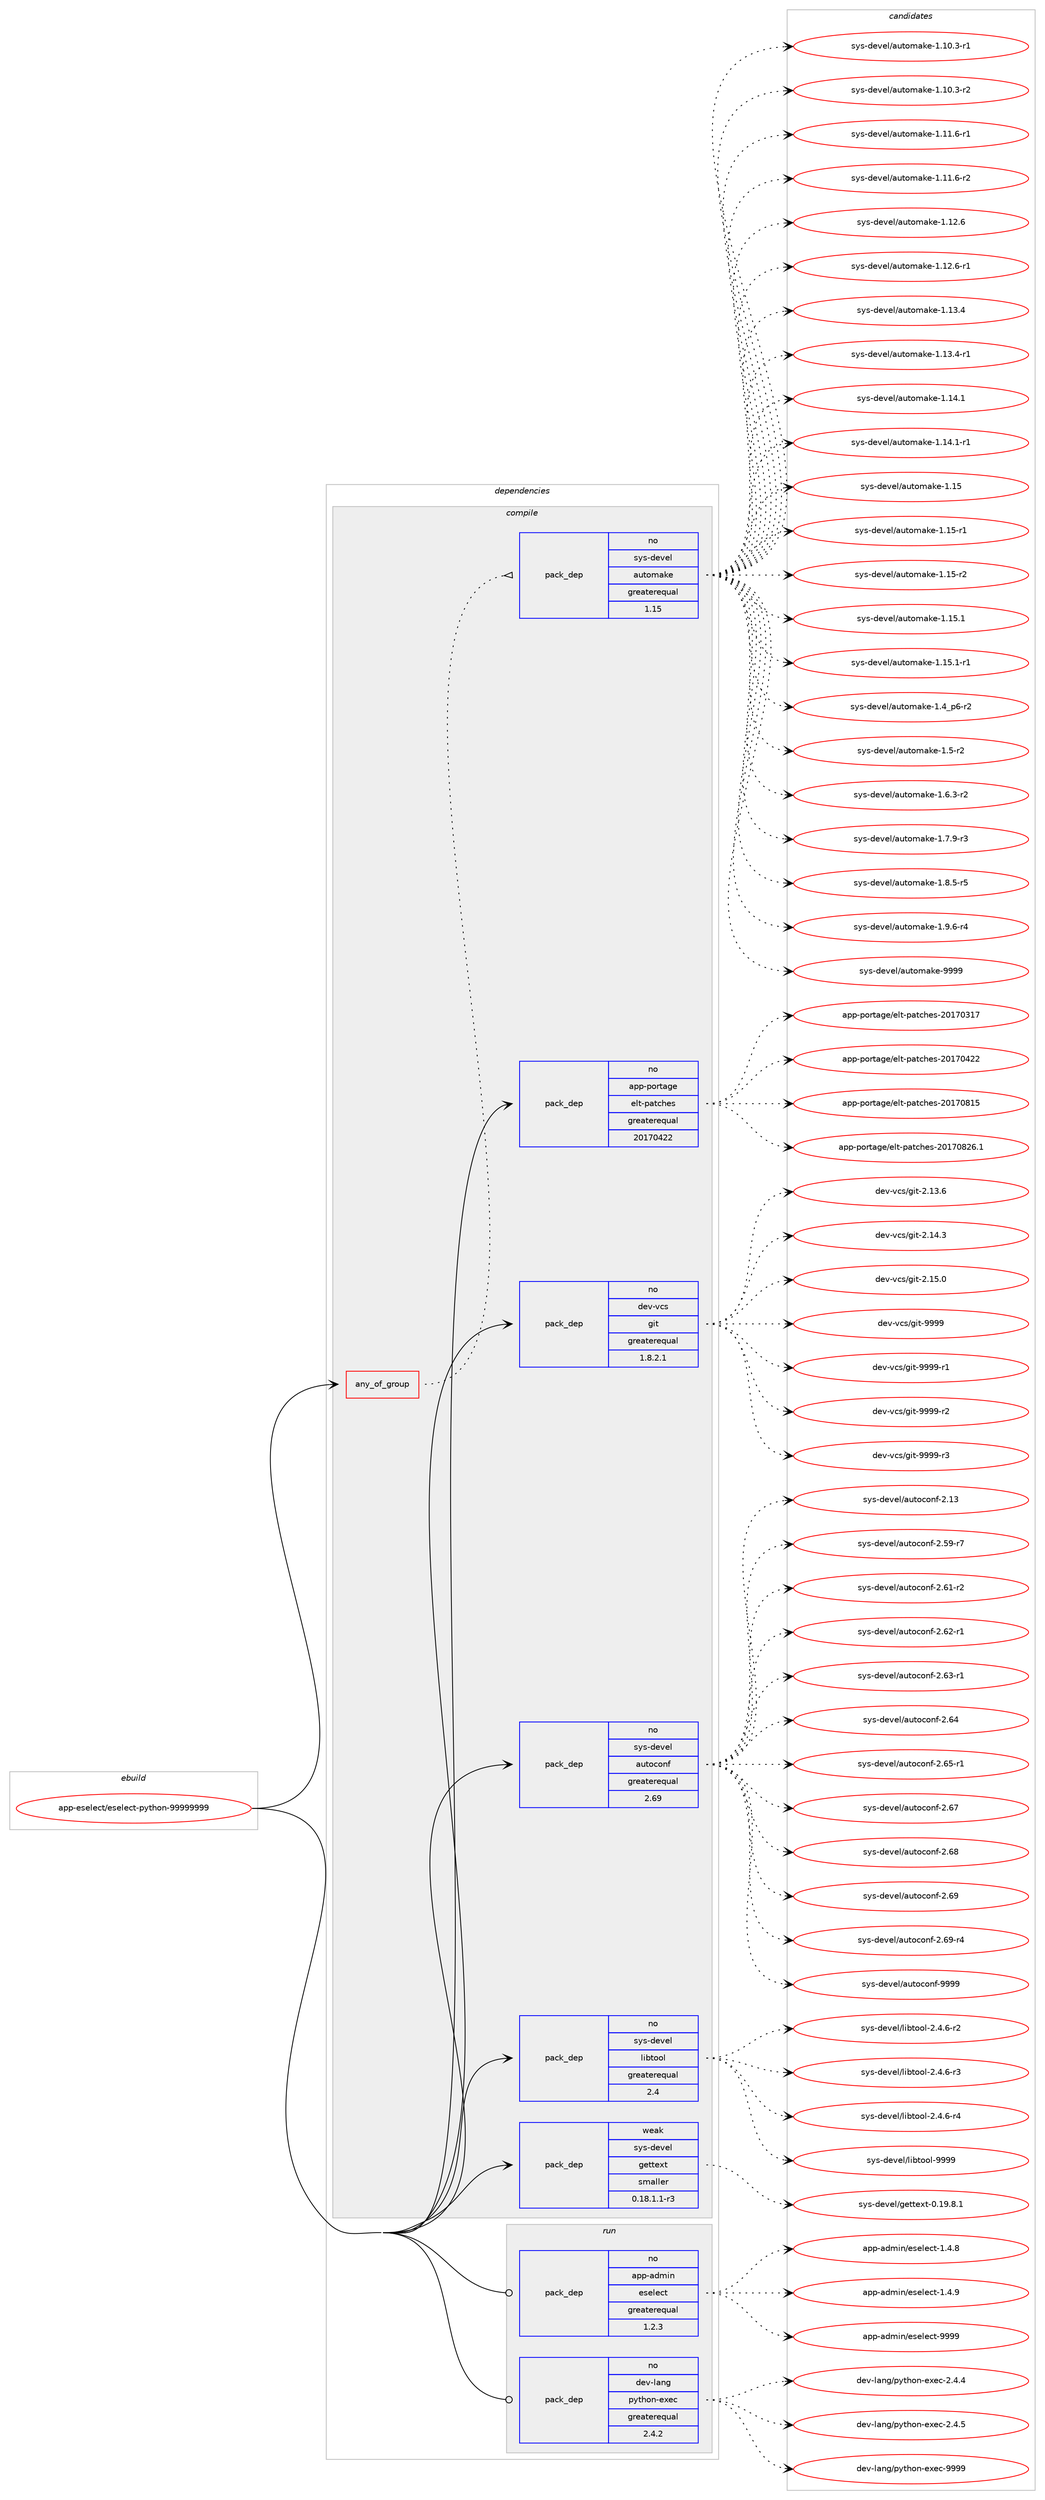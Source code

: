 digraph prolog {

# *************
# Graph options
# *************

newrank=true;
concentrate=true;
compound=true;
graph [rankdir=LR,fontname=Helvetica,fontsize=10,ranksep=1.5];#, ranksep=2.5, nodesep=0.2];
edge  [arrowhead=vee];
node  [fontname=Helvetica,fontsize=10];

# **********
# The ebuild
# **********

subgraph cluster_leftcol {
color=gray;
rank=same;
label=<<i>ebuild</i>>;
id [label="app-eselect/eselect-python-99999999", color=red, width=4, href="../app-eselect/eselect-python-99999999.svg"];
}

# ****************
# The dependencies
# ****************

subgraph cluster_midcol {
color=gray;
label=<<i>dependencies</i>>;
subgraph cluster_compile {
fillcolor="#eeeeee";
style=filled;
label=<<i>compile</i>>;
subgraph any605 {
dependency40548 [label=<<TABLE BORDER="0" CELLBORDER="1" CELLSPACING="0" CELLPADDING="4"><TR><TD CELLPADDING="10">any_of_group</TD></TR></TABLE>>, shape=none, color=red];subgraph pack28499 {
dependency40549 [label=<<TABLE BORDER="0" CELLBORDER="1" CELLSPACING="0" CELLPADDING="4" WIDTH="220"><TR><TD ROWSPAN="6" CELLPADDING="30">pack_dep</TD></TR><TR><TD WIDTH="110">no</TD></TR><TR><TD>sys-devel</TD></TR><TR><TD>automake</TD></TR><TR><TD>greaterequal</TD></TR><TR><TD>1.15</TD></TR></TABLE>>, shape=none, color=blue];
}
dependency40548:e -> dependency40549:w [weight=20,style="dotted",arrowhead="oinv"];
}
id:e -> dependency40548:w [weight=20,style="solid",arrowhead="vee"];
subgraph pack28500 {
dependency40550 [label=<<TABLE BORDER="0" CELLBORDER="1" CELLSPACING="0" CELLPADDING="4" WIDTH="220"><TR><TD ROWSPAN="6" CELLPADDING="30">pack_dep</TD></TR><TR><TD WIDTH="110">no</TD></TR><TR><TD>app-portage</TD></TR><TR><TD>elt-patches</TD></TR><TR><TD>greaterequal</TD></TR><TR><TD>20170422</TD></TR></TABLE>>, shape=none, color=blue];
}
id:e -> dependency40550:w [weight=20,style="solid",arrowhead="vee"];
subgraph pack28501 {
dependency40551 [label=<<TABLE BORDER="0" CELLBORDER="1" CELLSPACING="0" CELLPADDING="4" WIDTH="220"><TR><TD ROWSPAN="6" CELLPADDING="30">pack_dep</TD></TR><TR><TD WIDTH="110">no</TD></TR><TR><TD>dev-vcs</TD></TR><TR><TD>git</TD></TR><TR><TD>greaterequal</TD></TR><TR><TD>1.8.2.1</TD></TR></TABLE>>, shape=none, color=blue];
}
id:e -> dependency40551:w [weight=20,style="solid",arrowhead="vee"];
subgraph pack28502 {
dependency40552 [label=<<TABLE BORDER="0" CELLBORDER="1" CELLSPACING="0" CELLPADDING="4" WIDTH="220"><TR><TD ROWSPAN="6" CELLPADDING="30">pack_dep</TD></TR><TR><TD WIDTH="110">no</TD></TR><TR><TD>sys-devel</TD></TR><TR><TD>autoconf</TD></TR><TR><TD>greaterequal</TD></TR><TR><TD>2.69</TD></TR></TABLE>>, shape=none, color=blue];
}
id:e -> dependency40552:w [weight=20,style="solid",arrowhead="vee"];
subgraph pack28503 {
dependency40553 [label=<<TABLE BORDER="0" CELLBORDER="1" CELLSPACING="0" CELLPADDING="4" WIDTH="220"><TR><TD ROWSPAN="6" CELLPADDING="30">pack_dep</TD></TR><TR><TD WIDTH="110">no</TD></TR><TR><TD>sys-devel</TD></TR><TR><TD>libtool</TD></TR><TR><TD>greaterequal</TD></TR><TR><TD>2.4</TD></TR></TABLE>>, shape=none, color=blue];
}
id:e -> dependency40553:w [weight=20,style="solid",arrowhead="vee"];
subgraph pack28504 {
dependency40554 [label=<<TABLE BORDER="0" CELLBORDER="1" CELLSPACING="0" CELLPADDING="4" WIDTH="220"><TR><TD ROWSPAN="6" CELLPADDING="30">pack_dep</TD></TR><TR><TD WIDTH="110">weak</TD></TR><TR><TD>sys-devel</TD></TR><TR><TD>gettext</TD></TR><TR><TD>smaller</TD></TR><TR><TD>0.18.1.1-r3</TD></TR></TABLE>>, shape=none, color=blue];
}
id:e -> dependency40554:w [weight=20,style="solid",arrowhead="vee"];
}
subgraph cluster_compileandrun {
fillcolor="#eeeeee";
style=filled;
label=<<i>compile and run</i>>;
}
subgraph cluster_run {
fillcolor="#eeeeee";
style=filled;
label=<<i>run</i>>;
subgraph pack28505 {
dependency40555 [label=<<TABLE BORDER="0" CELLBORDER="1" CELLSPACING="0" CELLPADDING="4" WIDTH="220"><TR><TD ROWSPAN="6" CELLPADDING="30">pack_dep</TD></TR><TR><TD WIDTH="110">no</TD></TR><TR><TD>app-admin</TD></TR><TR><TD>eselect</TD></TR><TR><TD>greaterequal</TD></TR><TR><TD>1.2.3</TD></TR></TABLE>>, shape=none, color=blue];
}
id:e -> dependency40555:w [weight=20,style="solid",arrowhead="odot"];
subgraph pack28506 {
dependency40556 [label=<<TABLE BORDER="0" CELLBORDER="1" CELLSPACING="0" CELLPADDING="4" WIDTH="220"><TR><TD ROWSPAN="6" CELLPADDING="30">pack_dep</TD></TR><TR><TD WIDTH="110">no</TD></TR><TR><TD>dev-lang</TD></TR><TR><TD>python-exec</TD></TR><TR><TD>greaterequal</TD></TR><TR><TD>2.4.2</TD></TR></TABLE>>, shape=none, color=blue];
}
id:e -> dependency40556:w [weight=20,style="solid",arrowhead="odot"];
}
}

# **************
# The candidates
# **************

subgraph cluster_choices {
rank=same;
color=gray;
label=<<i>candidates</i>>;

subgraph choice28499 {
color=black;
nodesep=1;
choice11512111545100101118101108479711711611110997107101454946494846514511449 [label="sys-devel/automake-1.10.3-r1", color=red, width=4,href="../sys-devel/automake-1.10.3-r1.svg"];
choice11512111545100101118101108479711711611110997107101454946494846514511450 [label="sys-devel/automake-1.10.3-r2", color=red, width=4,href="../sys-devel/automake-1.10.3-r2.svg"];
choice11512111545100101118101108479711711611110997107101454946494946544511449 [label="sys-devel/automake-1.11.6-r1", color=red, width=4,href="../sys-devel/automake-1.11.6-r1.svg"];
choice11512111545100101118101108479711711611110997107101454946494946544511450 [label="sys-devel/automake-1.11.6-r2", color=red, width=4,href="../sys-devel/automake-1.11.6-r2.svg"];
choice1151211154510010111810110847971171161111099710710145494649504654 [label="sys-devel/automake-1.12.6", color=red, width=4,href="../sys-devel/automake-1.12.6.svg"];
choice11512111545100101118101108479711711611110997107101454946495046544511449 [label="sys-devel/automake-1.12.6-r1", color=red, width=4,href="../sys-devel/automake-1.12.6-r1.svg"];
choice1151211154510010111810110847971171161111099710710145494649514652 [label="sys-devel/automake-1.13.4", color=red, width=4,href="../sys-devel/automake-1.13.4.svg"];
choice11512111545100101118101108479711711611110997107101454946495146524511449 [label="sys-devel/automake-1.13.4-r1", color=red, width=4,href="../sys-devel/automake-1.13.4-r1.svg"];
choice1151211154510010111810110847971171161111099710710145494649524649 [label="sys-devel/automake-1.14.1", color=red, width=4,href="../sys-devel/automake-1.14.1.svg"];
choice11512111545100101118101108479711711611110997107101454946495246494511449 [label="sys-devel/automake-1.14.1-r1", color=red, width=4,href="../sys-devel/automake-1.14.1-r1.svg"];
choice115121115451001011181011084797117116111109971071014549464953 [label="sys-devel/automake-1.15", color=red, width=4,href="../sys-devel/automake-1.15.svg"];
choice1151211154510010111810110847971171161111099710710145494649534511449 [label="sys-devel/automake-1.15-r1", color=red, width=4,href="../sys-devel/automake-1.15-r1.svg"];
choice1151211154510010111810110847971171161111099710710145494649534511450 [label="sys-devel/automake-1.15-r2", color=red, width=4,href="../sys-devel/automake-1.15-r2.svg"];
choice1151211154510010111810110847971171161111099710710145494649534649 [label="sys-devel/automake-1.15.1", color=red, width=4,href="../sys-devel/automake-1.15.1.svg"];
choice11512111545100101118101108479711711611110997107101454946495346494511449 [label="sys-devel/automake-1.15.1-r1", color=red, width=4,href="../sys-devel/automake-1.15.1-r1.svg"];
choice115121115451001011181011084797117116111109971071014549465295112544511450 [label="sys-devel/automake-1.4_p6-r2", color=red, width=4,href="../sys-devel/automake-1.4_p6-r2.svg"];
choice11512111545100101118101108479711711611110997107101454946534511450 [label="sys-devel/automake-1.5-r2", color=red, width=4,href="../sys-devel/automake-1.5-r2.svg"];
choice115121115451001011181011084797117116111109971071014549465446514511450 [label="sys-devel/automake-1.6.3-r2", color=red, width=4,href="../sys-devel/automake-1.6.3-r2.svg"];
choice115121115451001011181011084797117116111109971071014549465546574511451 [label="sys-devel/automake-1.7.9-r3", color=red, width=4,href="../sys-devel/automake-1.7.9-r3.svg"];
choice115121115451001011181011084797117116111109971071014549465646534511453 [label="sys-devel/automake-1.8.5-r5", color=red, width=4,href="../sys-devel/automake-1.8.5-r5.svg"];
choice115121115451001011181011084797117116111109971071014549465746544511452 [label="sys-devel/automake-1.9.6-r4", color=red, width=4,href="../sys-devel/automake-1.9.6-r4.svg"];
choice115121115451001011181011084797117116111109971071014557575757 [label="sys-devel/automake-9999", color=red, width=4,href="../sys-devel/automake-9999.svg"];
dependency40549:e -> choice11512111545100101118101108479711711611110997107101454946494846514511449:w [style=dotted,weight="100"];
dependency40549:e -> choice11512111545100101118101108479711711611110997107101454946494846514511450:w [style=dotted,weight="100"];
dependency40549:e -> choice11512111545100101118101108479711711611110997107101454946494946544511449:w [style=dotted,weight="100"];
dependency40549:e -> choice11512111545100101118101108479711711611110997107101454946494946544511450:w [style=dotted,weight="100"];
dependency40549:e -> choice1151211154510010111810110847971171161111099710710145494649504654:w [style=dotted,weight="100"];
dependency40549:e -> choice11512111545100101118101108479711711611110997107101454946495046544511449:w [style=dotted,weight="100"];
dependency40549:e -> choice1151211154510010111810110847971171161111099710710145494649514652:w [style=dotted,weight="100"];
dependency40549:e -> choice11512111545100101118101108479711711611110997107101454946495146524511449:w [style=dotted,weight="100"];
dependency40549:e -> choice1151211154510010111810110847971171161111099710710145494649524649:w [style=dotted,weight="100"];
dependency40549:e -> choice11512111545100101118101108479711711611110997107101454946495246494511449:w [style=dotted,weight="100"];
dependency40549:e -> choice115121115451001011181011084797117116111109971071014549464953:w [style=dotted,weight="100"];
dependency40549:e -> choice1151211154510010111810110847971171161111099710710145494649534511449:w [style=dotted,weight="100"];
dependency40549:e -> choice1151211154510010111810110847971171161111099710710145494649534511450:w [style=dotted,weight="100"];
dependency40549:e -> choice1151211154510010111810110847971171161111099710710145494649534649:w [style=dotted,weight="100"];
dependency40549:e -> choice11512111545100101118101108479711711611110997107101454946495346494511449:w [style=dotted,weight="100"];
dependency40549:e -> choice115121115451001011181011084797117116111109971071014549465295112544511450:w [style=dotted,weight="100"];
dependency40549:e -> choice11512111545100101118101108479711711611110997107101454946534511450:w [style=dotted,weight="100"];
dependency40549:e -> choice115121115451001011181011084797117116111109971071014549465446514511450:w [style=dotted,weight="100"];
dependency40549:e -> choice115121115451001011181011084797117116111109971071014549465546574511451:w [style=dotted,weight="100"];
dependency40549:e -> choice115121115451001011181011084797117116111109971071014549465646534511453:w [style=dotted,weight="100"];
dependency40549:e -> choice115121115451001011181011084797117116111109971071014549465746544511452:w [style=dotted,weight="100"];
dependency40549:e -> choice115121115451001011181011084797117116111109971071014557575757:w [style=dotted,weight="100"];
}
subgraph choice28500 {
color=black;
nodesep=1;
choice97112112451121111141169710310147101108116451129711699104101115455048495548514955 [label="app-portage/elt-patches-20170317", color=red, width=4,href="../app-portage/elt-patches-20170317.svg"];
choice97112112451121111141169710310147101108116451129711699104101115455048495548525050 [label="app-portage/elt-patches-20170422", color=red, width=4,href="../app-portage/elt-patches-20170422.svg"];
choice97112112451121111141169710310147101108116451129711699104101115455048495548564953 [label="app-portage/elt-patches-20170815", color=red, width=4,href="../app-portage/elt-patches-20170815.svg"];
choice971121124511211111411697103101471011081164511297116991041011154550484955485650544649 [label="app-portage/elt-patches-20170826.1", color=red, width=4,href="../app-portage/elt-patches-20170826.1.svg"];
dependency40550:e -> choice97112112451121111141169710310147101108116451129711699104101115455048495548514955:w [style=dotted,weight="100"];
dependency40550:e -> choice97112112451121111141169710310147101108116451129711699104101115455048495548525050:w [style=dotted,weight="100"];
dependency40550:e -> choice97112112451121111141169710310147101108116451129711699104101115455048495548564953:w [style=dotted,weight="100"];
dependency40550:e -> choice971121124511211111411697103101471011081164511297116991041011154550484955485650544649:w [style=dotted,weight="100"];
}
subgraph choice28501 {
color=black;
nodesep=1;
choice10010111845118991154710310511645504649514654 [label="dev-vcs/git-2.13.6", color=red, width=4,href="../dev-vcs/git-2.13.6.svg"];
choice10010111845118991154710310511645504649524651 [label="dev-vcs/git-2.14.3", color=red, width=4,href="../dev-vcs/git-2.14.3.svg"];
choice10010111845118991154710310511645504649534648 [label="dev-vcs/git-2.15.0", color=red, width=4,href="../dev-vcs/git-2.15.0.svg"];
choice1001011184511899115471031051164557575757 [label="dev-vcs/git-9999", color=red, width=4,href="../dev-vcs/git-9999.svg"];
choice10010111845118991154710310511645575757574511449 [label="dev-vcs/git-9999-r1", color=red, width=4,href="../dev-vcs/git-9999-r1.svg"];
choice10010111845118991154710310511645575757574511450 [label="dev-vcs/git-9999-r2", color=red, width=4,href="../dev-vcs/git-9999-r2.svg"];
choice10010111845118991154710310511645575757574511451 [label="dev-vcs/git-9999-r3", color=red, width=4,href="../dev-vcs/git-9999-r3.svg"];
dependency40551:e -> choice10010111845118991154710310511645504649514654:w [style=dotted,weight="100"];
dependency40551:e -> choice10010111845118991154710310511645504649524651:w [style=dotted,weight="100"];
dependency40551:e -> choice10010111845118991154710310511645504649534648:w [style=dotted,weight="100"];
dependency40551:e -> choice1001011184511899115471031051164557575757:w [style=dotted,weight="100"];
dependency40551:e -> choice10010111845118991154710310511645575757574511449:w [style=dotted,weight="100"];
dependency40551:e -> choice10010111845118991154710310511645575757574511450:w [style=dotted,weight="100"];
dependency40551:e -> choice10010111845118991154710310511645575757574511451:w [style=dotted,weight="100"];
}
subgraph choice28502 {
color=black;
nodesep=1;
choice115121115451001011181011084797117116111991111101024550464951 [label="sys-devel/autoconf-2.13", color=red, width=4,href="../sys-devel/autoconf-2.13.svg"];
choice1151211154510010111810110847971171161119911111010245504653574511455 [label="sys-devel/autoconf-2.59-r7", color=red, width=4,href="../sys-devel/autoconf-2.59-r7.svg"];
choice1151211154510010111810110847971171161119911111010245504654494511450 [label="sys-devel/autoconf-2.61-r2", color=red, width=4,href="../sys-devel/autoconf-2.61-r2.svg"];
choice1151211154510010111810110847971171161119911111010245504654504511449 [label="sys-devel/autoconf-2.62-r1", color=red, width=4,href="../sys-devel/autoconf-2.62-r1.svg"];
choice1151211154510010111810110847971171161119911111010245504654514511449 [label="sys-devel/autoconf-2.63-r1", color=red, width=4,href="../sys-devel/autoconf-2.63-r1.svg"];
choice115121115451001011181011084797117116111991111101024550465452 [label="sys-devel/autoconf-2.64", color=red, width=4,href="../sys-devel/autoconf-2.64.svg"];
choice1151211154510010111810110847971171161119911111010245504654534511449 [label="sys-devel/autoconf-2.65-r1", color=red, width=4,href="../sys-devel/autoconf-2.65-r1.svg"];
choice115121115451001011181011084797117116111991111101024550465455 [label="sys-devel/autoconf-2.67", color=red, width=4,href="../sys-devel/autoconf-2.67.svg"];
choice115121115451001011181011084797117116111991111101024550465456 [label="sys-devel/autoconf-2.68", color=red, width=4,href="../sys-devel/autoconf-2.68.svg"];
choice115121115451001011181011084797117116111991111101024550465457 [label="sys-devel/autoconf-2.69", color=red, width=4,href="../sys-devel/autoconf-2.69.svg"];
choice1151211154510010111810110847971171161119911111010245504654574511452 [label="sys-devel/autoconf-2.69-r4", color=red, width=4,href="../sys-devel/autoconf-2.69-r4.svg"];
choice115121115451001011181011084797117116111991111101024557575757 [label="sys-devel/autoconf-9999", color=red, width=4,href="../sys-devel/autoconf-9999.svg"];
dependency40552:e -> choice115121115451001011181011084797117116111991111101024550464951:w [style=dotted,weight="100"];
dependency40552:e -> choice1151211154510010111810110847971171161119911111010245504653574511455:w [style=dotted,weight="100"];
dependency40552:e -> choice1151211154510010111810110847971171161119911111010245504654494511450:w [style=dotted,weight="100"];
dependency40552:e -> choice1151211154510010111810110847971171161119911111010245504654504511449:w [style=dotted,weight="100"];
dependency40552:e -> choice1151211154510010111810110847971171161119911111010245504654514511449:w [style=dotted,weight="100"];
dependency40552:e -> choice115121115451001011181011084797117116111991111101024550465452:w [style=dotted,weight="100"];
dependency40552:e -> choice1151211154510010111810110847971171161119911111010245504654534511449:w [style=dotted,weight="100"];
dependency40552:e -> choice115121115451001011181011084797117116111991111101024550465455:w [style=dotted,weight="100"];
dependency40552:e -> choice115121115451001011181011084797117116111991111101024550465456:w [style=dotted,weight="100"];
dependency40552:e -> choice115121115451001011181011084797117116111991111101024550465457:w [style=dotted,weight="100"];
dependency40552:e -> choice1151211154510010111810110847971171161119911111010245504654574511452:w [style=dotted,weight="100"];
dependency40552:e -> choice115121115451001011181011084797117116111991111101024557575757:w [style=dotted,weight="100"];
}
subgraph choice28503 {
color=black;
nodesep=1;
choice1151211154510010111810110847108105981161111111084550465246544511450 [label="sys-devel/libtool-2.4.6-r2", color=red, width=4,href="../sys-devel/libtool-2.4.6-r2.svg"];
choice1151211154510010111810110847108105981161111111084550465246544511451 [label="sys-devel/libtool-2.4.6-r3", color=red, width=4,href="../sys-devel/libtool-2.4.6-r3.svg"];
choice1151211154510010111810110847108105981161111111084550465246544511452 [label="sys-devel/libtool-2.4.6-r4", color=red, width=4,href="../sys-devel/libtool-2.4.6-r4.svg"];
choice1151211154510010111810110847108105981161111111084557575757 [label="sys-devel/libtool-9999", color=red, width=4,href="../sys-devel/libtool-9999.svg"];
dependency40553:e -> choice1151211154510010111810110847108105981161111111084550465246544511450:w [style=dotted,weight="100"];
dependency40553:e -> choice1151211154510010111810110847108105981161111111084550465246544511451:w [style=dotted,weight="100"];
dependency40553:e -> choice1151211154510010111810110847108105981161111111084550465246544511452:w [style=dotted,weight="100"];
dependency40553:e -> choice1151211154510010111810110847108105981161111111084557575757:w [style=dotted,weight="100"];
}
subgraph choice28504 {
color=black;
nodesep=1;
choice1151211154510010111810110847103101116116101120116454846495746564649 [label="sys-devel/gettext-0.19.8.1", color=red, width=4,href="../sys-devel/gettext-0.19.8.1.svg"];
dependency40554:e -> choice1151211154510010111810110847103101116116101120116454846495746564649:w [style=dotted,weight="100"];
}
subgraph choice28505 {
color=black;
nodesep=1;
choice9711211245971001091051104710111510110810199116454946524656 [label="app-admin/eselect-1.4.8", color=red, width=4,href="../app-admin/eselect-1.4.8.svg"];
choice9711211245971001091051104710111510110810199116454946524657 [label="app-admin/eselect-1.4.9", color=red, width=4,href="../app-admin/eselect-1.4.9.svg"];
choice97112112459710010910511047101115101108101991164557575757 [label="app-admin/eselect-9999", color=red, width=4,href="../app-admin/eselect-9999.svg"];
dependency40555:e -> choice9711211245971001091051104710111510110810199116454946524656:w [style=dotted,weight="100"];
dependency40555:e -> choice9711211245971001091051104710111510110810199116454946524657:w [style=dotted,weight="100"];
dependency40555:e -> choice97112112459710010910511047101115101108101991164557575757:w [style=dotted,weight="100"];
}
subgraph choice28506 {
color=black;
nodesep=1;
choice1001011184510897110103471121211161041111104510112010199455046524652 [label="dev-lang/python-exec-2.4.4", color=red, width=4,href="../dev-lang/python-exec-2.4.4.svg"];
choice1001011184510897110103471121211161041111104510112010199455046524653 [label="dev-lang/python-exec-2.4.5", color=red, width=4,href="../dev-lang/python-exec-2.4.5.svg"];
choice10010111845108971101034711212111610411111045101120101994557575757 [label="dev-lang/python-exec-9999", color=red, width=4,href="../dev-lang/python-exec-9999.svg"];
dependency40556:e -> choice1001011184510897110103471121211161041111104510112010199455046524652:w [style=dotted,weight="100"];
dependency40556:e -> choice1001011184510897110103471121211161041111104510112010199455046524653:w [style=dotted,weight="100"];
dependency40556:e -> choice10010111845108971101034711212111610411111045101120101994557575757:w [style=dotted,weight="100"];
}
}

}

